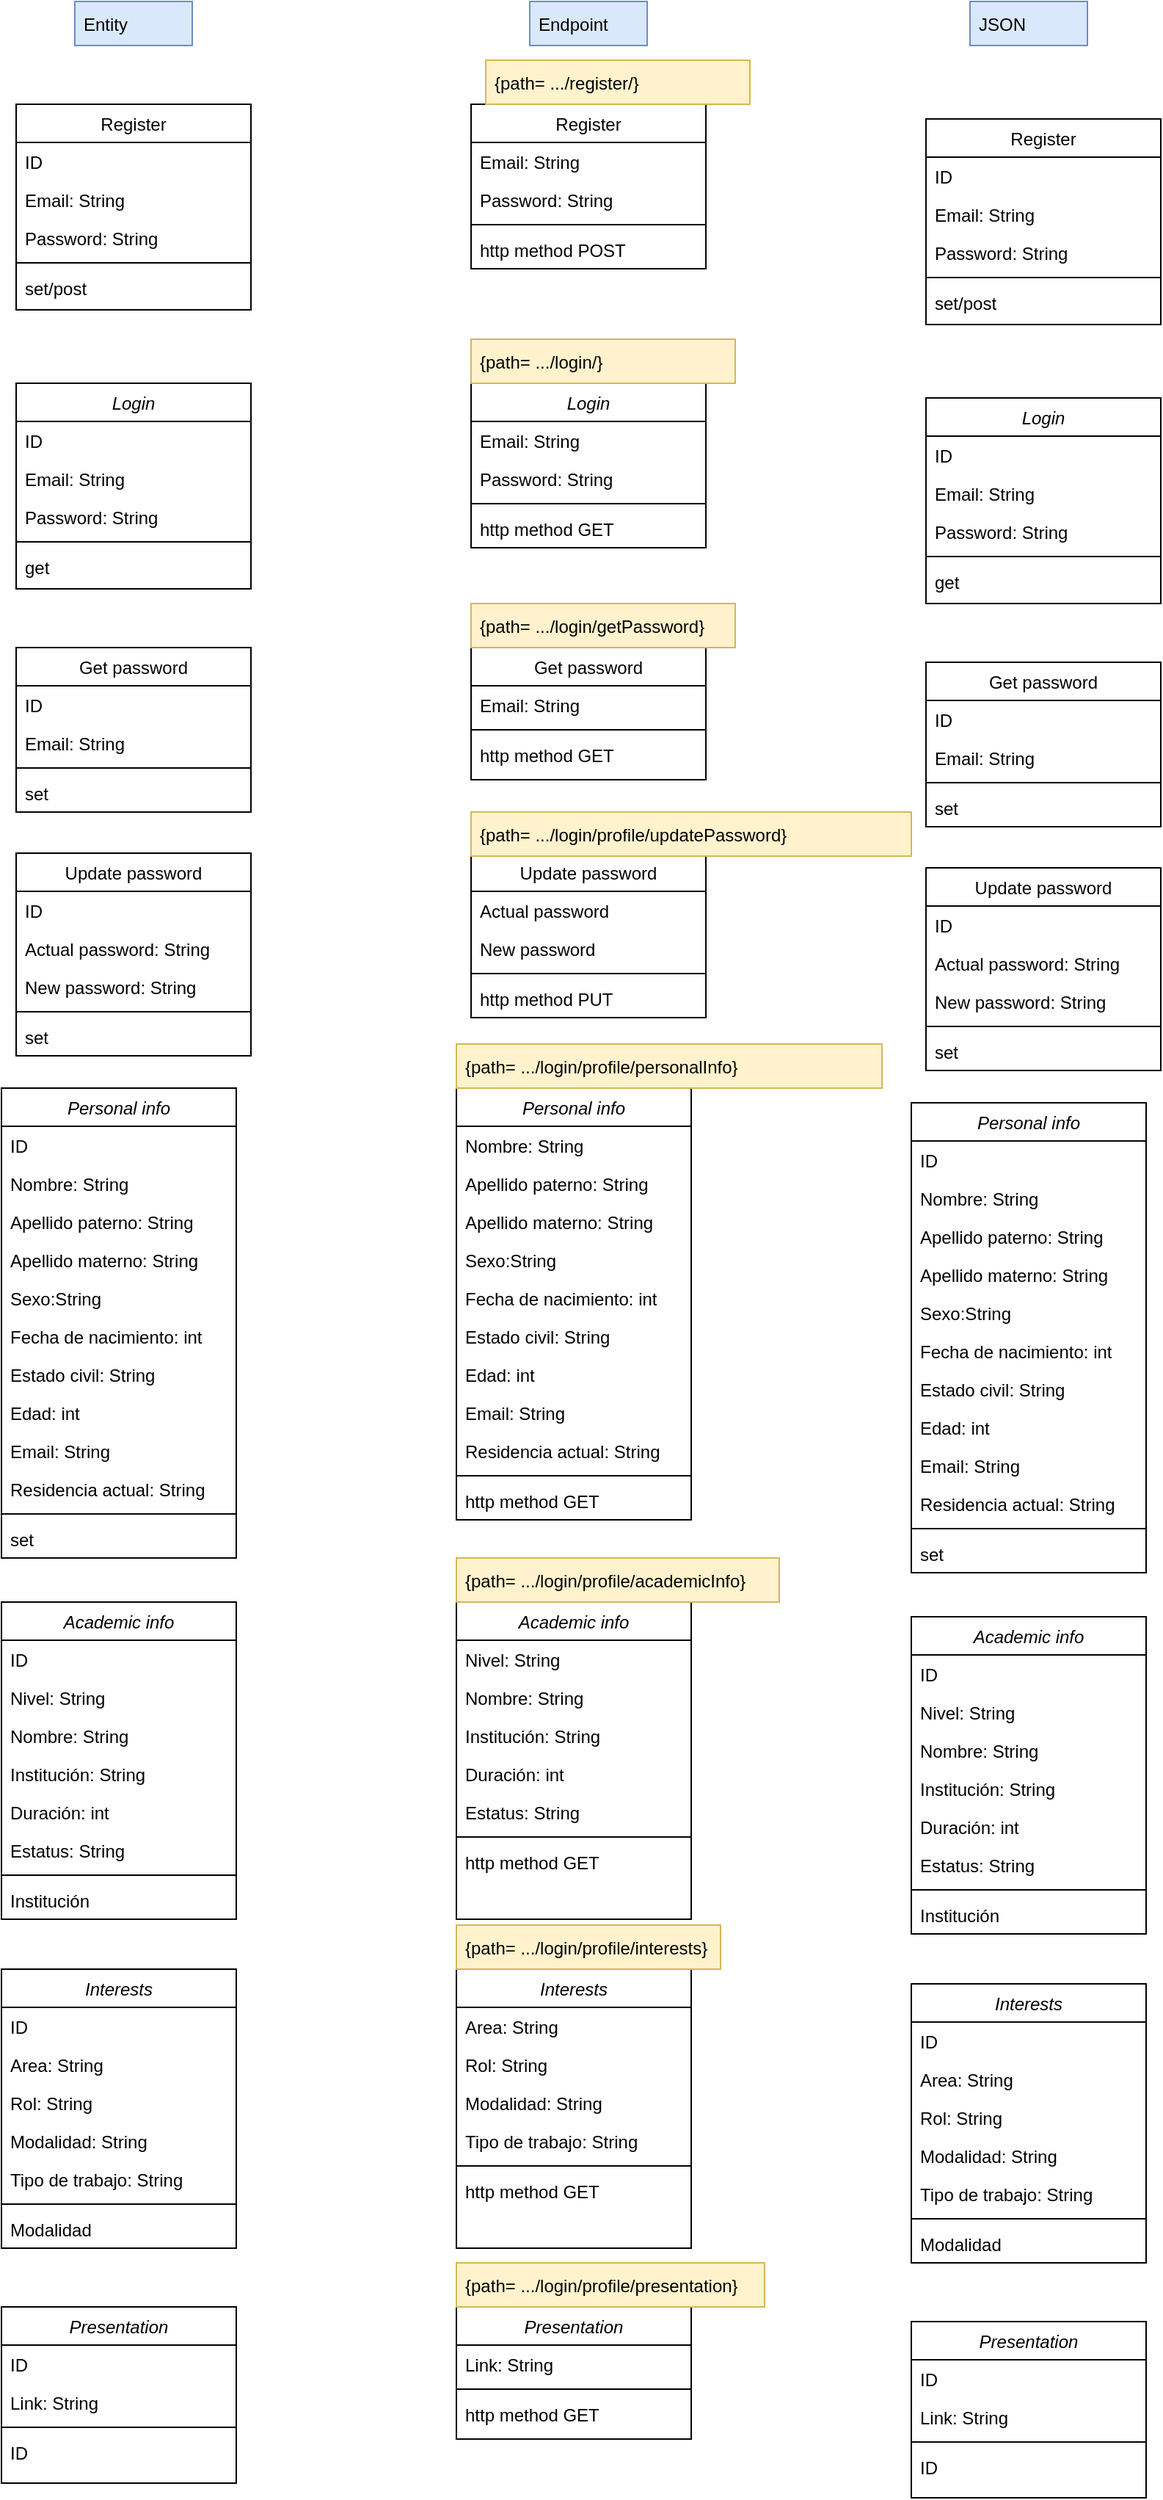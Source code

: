 <mxfile version="17.2.5" type="device"><diagram id="C5RBs43oDa-KdzZeNtuy" name="Page-1"><mxGraphModel dx="2547" dy="2282" grid="1" gridSize="10" guides="1" tooltips="1" connect="1" arrows="1" fold="1" page="1" pageScale="1" pageWidth="827" pageHeight="1169" math="0" shadow="0"><root><mxCell id="WIyWlLk6GJQsqaUBKTNV-0"/><mxCell id="WIyWlLk6GJQsqaUBKTNV-1" parent="WIyWlLk6GJQsqaUBKTNV-0"/><mxCell id="zkfFHV4jXpPFQw0GAbJ--6" value="Update password" style="swimlane;fontStyle=0;align=center;verticalAlign=top;childLayout=stackLayout;horizontal=1;startSize=26;horizontalStack=0;resizeParent=1;resizeLast=0;collapsible=1;marginBottom=0;rounded=0;shadow=0;strokeWidth=1;" parent="WIyWlLk6GJQsqaUBKTNV-1" vertex="1"><mxGeometry x="-330" y="190" width="160" height="138" as="geometry"><mxRectangle x="130" y="380" width="160" height="26" as="alternateBounds"/></mxGeometry></mxCell><mxCell id="zkfFHV4jXpPFQw0GAbJ--7" value="ID" style="text;align=left;verticalAlign=top;spacingLeft=4;spacingRight=4;overflow=hidden;rotatable=0;points=[[0,0.5],[1,0.5]];portConstraint=eastwest;" parent="zkfFHV4jXpPFQw0GAbJ--6" vertex="1"><mxGeometry y="26" width="160" height="26" as="geometry"/></mxCell><mxCell id="zkfFHV4jXpPFQw0GAbJ--8" value="Actual password: String" style="text;align=left;verticalAlign=top;spacingLeft=4;spacingRight=4;overflow=hidden;rotatable=0;points=[[0,0.5],[1,0.5]];portConstraint=eastwest;rounded=0;shadow=0;html=0;" parent="zkfFHV4jXpPFQw0GAbJ--6" vertex="1"><mxGeometry y="52" width="160" height="26" as="geometry"/></mxCell><mxCell id="zkfFHV4jXpPFQw0GAbJ--11" value="New password: String" style="text;align=left;verticalAlign=top;spacingLeft=4;spacingRight=4;overflow=hidden;rotatable=0;points=[[0,0.5],[1,0.5]];portConstraint=eastwest;" parent="zkfFHV4jXpPFQw0GAbJ--6" vertex="1"><mxGeometry y="78" width="160" height="26" as="geometry"/></mxCell><mxCell id="zkfFHV4jXpPFQw0GAbJ--9" value="" style="line;html=1;strokeWidth=1;align=left;verticalAlign=middle;spacingTop=-1;spacingLeft=3;spacingRight=3;rotatable=0;labelPosition=right;points=[];portConstraint=eastwest;" parent="zkfFHV4jXpPFQw0GAbJ--6" vertex="1"><mxGeometry y="104" width="160" height="8" as="geometry"/></mxCell><mxCell id="5-EaNHcxSPgV8nZyIlvZ-77" value="set" style="text;align=left;verticalAlign=top;spacingLeft=4;spacingRight=4;overflow=hidden;rotatable=0;points=[[0,0.5],[1,0.5]];portConstraint=eastwest;" parent="zkfFHV4jXpPFQw0GAbJ--6" vertex="1"><mxGeometry y="112" width="160" height="26" as="geometry"/></mxCell><mxCell id="zkfFHV4jXpPFQw0GAbJ--17" value="Register" style="swimlane;fontStyle=0;align=center;verticalAlign=top;childLayout=stackLayout;horizontal=1;startSize=26;horizontalStack=0;resizeParent=1;resizeLast=0;collapsible=1;marginBottom=0;rounded=0;shadow=0;strokeWidth=1;" parent="WIyWlLk6GJQsqaUBKTNV-1" vertex="1"><mxGeometry x="-330" y="-320" width="160" height="140" as="geometry"><mxRectangle x="550" y="140" width="160" height="26" as="alternateBounds"/></mxGeometry></mxCell><mxCell id="zkfFHV4jXpPFQw0GAbJ--18" value="ID" style="text;align=left;verticalAlign=top;spacingLeft=4;spacingRight=4;overflow=hidden;rotatable=0;points=[[0,0.5],[1,0.5]];portConstraint=eastwest;" parent="zkfFHV4jXpPFQw0GAbJ--17" vertex="1"><mxGeometry y="26" width="160" height="26" as="geometry"/></mxCell><mxCell id="zkfFHV4jXpPFQw0GAbJ--19" value="Email: String" style="text;align=left;verticalAlign=top;spacingLeft=4;spacingRight=4;overflow=hidden;rotatable=0;points=[[0,0.5],[1,0.5]];portConstraint=eastwest;rounded=0;shadow=0;html=0;" parent="zkfFHV4jXpPFQw0GAbJ--17" vertex="1"><mxGeometry y="52" width="160" height="26" as="geometry"/></mxCell><mxCell id="zkfFHV4jXpPFQw0GAbJ--20" value="Password: String" style="text;align=left;verticalAlign=top;spacingLeft=4;spacingRight=4;overflow=hidden;rotatable=0;points=[[0,0.5],[1,0.5]];portConstraint=eastwest;rounded=0;shadow=0;html=0;" parent="zkfFHV4jXpPFQw0GAbJ--17" vertex="1"><mxGeometry y="78" width="160" height="26" as="geometry"/></mxCell><mxCell id="zkfFHV4jXpPFQw0GAbJ--23" value="" style="line;html=1;strokeWidth=1;align=left;verticalAlign=middle;spacingTop=-1;spacingLeft=3;spacingRight=3;rotatable=0;labelPosition=right;points=[];portConstraint=eastwest;" parent="zkfFHV4jXpPFQw0GAbJ--17" vertex="1"><mxGeometry y="104" width="160" height="8" as="geometry"/></mxCell><mxCell id="zkfFHV4jXpPFQw0GAbJ--24" value="set/post" style="text;align=left;verticalAlign=top;spacingLeft=4;spacingRight=4;overflow=hidden;rotatable=0;points=[[0,0.5],[1,0.5]];portConstraint=eastwest;" parent="zkfFHV4jXpPFQw0GAbJ--17" vertex="1"><mxGeometry y="112" width="160" height="26" as="geometry"/></mxCell><mxCell id="Cem4j0Yz9Tb3_FZdJSB7-3" value="Login" style="swimlane;fontStyle=2;align=center;verticalAlign=top;childLayout=stackLayout;horizontal=1;startSize=26;horizontalStack=0;resizeParent=1;resizeLast=0;collapsible=1;marginBottom=0;rounded=0;shadow=0;strokeWidth=1;" parent="WIyWlLk6GJQsqaUBKTNV-1" vertex="1"><mxGeometry x="-330" y="-130" width="160" height="140" as="geometry"><mxRectangle x="230" y="140" width="160" height="26" as="alternateBounds"/></mxGeometry></mxCell><mxCell id="Cem4j0Yz9Tb3_FZdJSB7-4" value="ID" style="text;align=left;verticalAlign=top;spacingLeft=4;spacingRight=4;overflow=hidden;rotatable=0;points=[[0,0.5],[1,0.5]];portConstraint=eastwest;" parent="Cem4j0Yz9Tb3_FZdJSB7-3" vertex="1"><mxGeometry y="26" width="160" height="26" as="geometry"/></mxCell><mxCell id="Cem4j0Yz9Tb3_FZdJSB7-5" value="Email: String" style="text;align=left;verticalAlign=top;spacingLeft=4;spacingRight=4;overflow=hidden;rotatable=0;points=[[0,0.5],[1,0.5]];portConstraint=eastwest;rounded=0;shadow=0;html=0;" parent="Cem4j0Yz9Tb3_FZdJSB7-3" vertex="1"><mxGeometry y="52" width="160" height="26" as="geometry"/></mxCell><mxCell id="Cem4j0Yz9Tb3_FZdJSB7-6" value="Password: String" style="text;align=left;verticalAlign=top;spacingLeft=4;spacingRight=4;overflow=hidden;rotatable=0;points=[[0,0.5],[1,0.5]];portConstraint=eastwest;rounded=0;shadow=0;html=0;" parent="Cem4j0Yz9Tb3_FZdJSB7-3" vertex="1"><mxGeometry y="78" width="160" height="26" as="geometry"/></mxCell><mxCell id="Cem4j0Yz9Tb3_FZdJSB7-8" value="" style="line;html=1;strokeWidth=1;align=left;verticalAlign=middle;spacingTop=-1;spacingLeft=3;spacingRight=3;rotatable=0;labelPosition=right;points=[];portConstraint=eastwest;" parent="Cem4j0Yz9Tb3_FZdJSB7-3" vertex="1"><mxGeometry y="104" width="160" height="8" as="geometry"/></mxCell><mxCell id="Cem4j0Yz9Tb3_FZdJSB7-9" value="get" style="text;align=left;verticalAlign=top;spacingLeft=4;spacingRight=4;overflow=hidden;rotatable=0;points=[[0,0.5],[1,0.5]];portConstraint=eastwest;" parent="Cem4j0Yz9Tb3_FZdJSB7-3" vertex="1"><mxGeometry y="112" width="160" height="26" as="geometry"/></mxCell><mxCell id="Cem4j0Yz9Tb3_FZdJSB7-10" value="Personal info" style="swimlane;fontStyle=2;align=center;verticalAlign=top;childLayout=stackLayout;horizontal=1;startSize=26;horizontalStack=0;resizeParent=1;resizeLast=0;collapsible=1;marginBottom=0;rounded=0;shadow=0;strokeWidth=1;" parent="WIyWlLk6GJQsqaUBKTNV-1" vertex="1"><mxGeometry x="-340" y="350" width="160" height="320" as="geometry"><mxRectangle x="230" y="140" width="160" height="26" as="alternateBounds"/></mxGeometry></mxCell><mxCell id="Cem4j0Yz9Tb3_FZdJSB7-11" value="ID" style="text;align=left;verticalAlign=top;spacingLeft=4;spacingRight=4;overflow=hidden;rotatable=0;points=[[0,0.5],[1,0.5]];portConstraint=eastwest;" parent="Cem4j0Yz9Tb3_FZdJSB7-10" vertex="1"><mxGeometry y="26" width="160" height="26" as="geometry"/></mxCell><mxCell id="Cem4j0Yz9Tb3_FZdJSB7-12" value="Nombre: String" style="text;align=left;verticalAlign=top;spacingLeft=4;spacingRight=4;overflow=hidden;rotatable=0;points=[[0,0.5],[1,0.5]];portConstraint=eastwest;rounded=0;shadow=0;html=0;" parent="Cem4j0Yz9Tb3_FZdJSB7-10" vertex="1"><mxGeometry y="52" width="160" height="26" as="geometry"/></mxCell><mxCell id="Cem4j0Yz9Tb3_FZdJSB7-13" value="Apellido paterno: String" style="text;align=left;verticalAlign=top;spacingLeft=4;spacingRight=4;overflow=hidden;rotatable=0;points=[[0,0.5],[1,0.5]];portConstraint=eastwest;rounded=0;shadow=0;html=0;" parent="Cem4j0Yz9Tb3_FZdJSB7-10" vertex="1"><mxGeometry y="78" width="160" height="26" as="geometry"/></mxCell><mxCell id="Cem4j0Yz9Tb3_FZdJSB7-14" value="Apellido materno: String" style="text;align=left;verticalAlign=top;spacingLeft=4;spacingRight=4;overflow=hidden;rotatable=0;points=[[0,0.5],[1,0.5]];portConstraint=eastwest;" parent="Cem4j0Yz9Tb3_FZdJSB7-10" vertex="1"><mxGeometry y="104" width="160" height="26" as="geometry"/></mxCell><mxCell id="Cem4j0Yz9Tb3_FZdJSB7-16" value="Sexo:String" style="text;align=left;verticalAlign=top;spacingLeft=4;spacingRight=4;overflow=hidden;rotatable=0;points=[[0,0.5],[1,0.5]];portConstraint=eastwest;" parent="Cem4j0Yz9Tb3_FZdJSB7-10" vertex="1"><mxGeometry y="130" width="160" height="26" as="geometry"/></mxCell><mxCell id="Cem4j0Yz9Tb3_FZdJSB7-46" value="Fecha de nacimiento: int" style="text;align=left;verticalAlign=top;spacingLeft=4;spacingRight=4;overflow=hidden;rotatable=0;points=[[0,0.5],[1,0.5]];portConstraint=eastwest;" parent="Cem4j0Yz9Tb3_FZdJSB7-10" vertex="1"><mxGeometry y="156" width="160" height="26" as="geometry"/></mxCell><mxCell id="Cem4j0Yz9Tb3_FZdJSB7-47" value="Estado civil: String" style="text;align=left;verticalAlign=top;spacingLeft=4;spacingRight=4;overflow=hidden;rotatable=0;points=[[0,0.5],[1,0.5]];portConstraint=eastwest;" parent="Cem4j0Yz9Tb3_FZdJSB7-10" vertex="1"><mxGeometry y="182" width="160" height="26" as="geometry"/></mxCell><mxCell id="Cem4j0Yz9Tb3_FZdJSB7-48" value="Edad: int" style="text;align=left;verticalAlign=top;spacingLeft=4;spacingRight=4;overflow=hidden;rotatable=0;points=[[0,0.5],[1,0.5]];portConstraint=eastwest;" parent="Cem4j0Yz9Tb3_FZdJSB7-10" vertex="1"><mxGeometry y="208" width="160" height="26" as="geometry"/></mxCell><mxCell id="Cem4j0Yz9Tb3_FZdJSB7-49" value="Email: String" style="text;align=left;verticalAlign=top;spacingLeft=4;spacingRight=4;overflow=hidden;rotatable=0;points=[[0,0.5],[1,0.5]];portConstraint=eastwest;" parent="Cem4j0Yz9Tb3_FZdJSB7-10" vertex="1"><mxGeometry y="234" width="160" height="26" as="geometry"/></mxCell><mxCell id="Cem4j0Yz9Tb3_FZdJSB7-50" value="Residencia actual: String" style="text;align=left;verticalAlign=top;spacingLeft=4;spacingRight=4;overflow=hidden;rotatable=0;points=[[0,0.5],[1,0.5]];portConstraint=eastwest;" parent="Cem4j0Yz9Tb3_FZdJSB7-10" vertex="1"><mxGeometry y="260" width="160" height="26" as="geometry"/></mxCell><mxCell id="Cem4j0Yz9Tb3_FZdJSB7-15" value="" style="line;html=1;strokeWidth=1;align=left;verticalAlign=middle;spacingTop=-1;spacingLeft=3;spacingRight=3;rotatable=0;labelPosition=right;points=[];portConstraint=eastwest;" parent="Cem4j0Yz9Tb3_FZdJSB7-10" vertex="1"><mxGeometry y="286" width="160" height="8" as="geometry"/></mxCell><mxCell id="Cem4j0Yz9Tb3_FZdJSB7-51" value="set" style="text;align=left;verticalAlign=top;spacingLeft=4;spacingRight=4;overflow=hidden;rotatable=0;points=[[0,0.5],[1,0.5]];portConstraint=eastwest;" parent="Cem4j0Yz9Tb3_FZdJSB7-10" vertex="1"><mxGeometry y="294" width="160" height="26" as="geometry"/></mxCell><mxCell id="Cem4j0Yz9Tb3_FZdJSB7-17" value="Academic info" style="swimlane;fontStyle=2;align=center;verticalAlign=top;childLayout=stackLayout;horizontal=1;startSize=26;horizontalStack=0;resizeParent=1;resizeLast=0;collapsible=1;marginBottom=0;rounded=0;shadow=0;strokeWidth=1;" parent="WIyWlLk6GJQsqaUBKTNV-1" vertex="1"><mxGeometry x="-340" y="700" width="160" height="216" as="geometry"><mxRectangle x="230" y="140" width="160" height="26" as="alternateBounds"/></mxGeometry></mxCell><mxCell id="Cem4j0Yz9Tb3_FZdJSB7-18" value="ID" style="text;align=left;verticalAlign=top;spacingLeft=4;spacingRight=4;overflow=hidden;rotatable=0;points=[[0,0.5],[1,0.5]];portConstraint=eastwest;" parent="Cem4j0Yz9Tb3_FZdJSB7-17" vertex="1"><mxGeometry y="26" width="160" height="26" as="geometry"/></mxCell><mxCell id="Cem4j0Yz9Tb3_FZdJSB7-19" value="Nivel: String" style="text;align=left;verticalAlign=top;spacingLeft=4;spacingRight=4;overflow=hidden;rotatable=0;points=[[0,0.5],[1,0.5]];portConstraint=eastwest;rounded=0;shadow=0;html=0;" parent="Cem4j0Yz9Tb3_FZdJSB7-17" vertex="1"><mxGeometry y="52" width="160" height="26" as="geometry"/></mxCell><mxCell id="Cem4j0Yz9Tb3_FZdJSB7-20" value="Nombre: String" style="text;align=left;verticalAlign=top;spacingLeft=4;spacingRight=4;overflow=hidden;rotatable=0;points=[[0,0.5],[1,0.5]];portConstraint=eastwest;rounded=0;shadow=0;html=0;" parent="Cem4j0Yz9Tb3_FZdJSB7-17" vertex="1"><mxGeometry y="78" width="160" height="26" as="geometry"/></mxCell><mxCell id="Cem4j0Yz9Tb3_FZdJSB7-21" value="Institución: String" style="text;align=left;verticalAlign=top;spacingLeft=4;spacingRight=4;overflow=hidden;rotatable=0;points=[[0,0.5],[1,0.5]];portConstraint=eastwest;" parent="Cem4j0Yz9Tb3_FZdJSB7-17" vertex="1"><mxGeometry y="104" width="160" height="26" as="geometry"/></mxCell><mxCell id="Cem4j0Yz9Tb3_FZdJSB7-23" value="Duración: int" style="text;align=left;verticalAlign=top;spacingLeft=4;spacingRight=4;overflow=hidden;rotatable=0;points=[[0,0.5],[1,0.5]];portConstraint=eastwest;" parent="Cem4j0Yz9Tb3_FZdJSB7-17" vertex="1"><mxGeometry y="130" width="160" height="26" as="geometry"/></mxCell><mxCell id="Cem4j0Yz9Tb3_FZdJSB7-52" value="Estatus: String" style="text;align=left;verticalAlign=top;spacingLeft=4;spacingRight=4;overflow=hidden;rotatable=0;points=[[0,0.5],[1,0.5]];portConstraint=eastwest;" parent="Cem4j0Yz9Tb3_FZdJSB7-17" vertex="1"><mxGeometry y="156" width="160" height="26" as="geometry"/></mxCell><mxCell id="Cem4j0Yz9Tb3_FZdJSB7-22" value="" style="line;html=1;strokeWidth=1;align=left;verticalAlign=middle;spacingTop=-1;spacingLeft=3;spacingRight=3;rotatable=0;labelPosition=right;points=[];portConstraint=eastwest;" parent="Cem4j0Yz9Tb3_FZdJSB7-17" vertex="1"><mxGeometry y="182" width="160" height="8" as="geometry"/></mxCell><mxCell id="Cem4j0Yz9Tb3_FZdJSB7-53" value="Institución" style="text;align=left;verticalAlign=top;spacingLeft=4;spacingRight=4;overflow=hidden;rotatable=0;points=[[0,0.5],[1,0.5]];portConstraint=eastwest;" parent="Cem4j0Yz9Tb3_FZdJSB7-17" vertex="1"><mxGeometry y="190" width="160" height="26" as="geometry"/></mxCell><mxCell id="Cem4j0Yz9Tb3_FZdJSB7-24" value="Interests" style="swimlane;fontStyle=2;align=center;verticalAlign=top;childLayout=stackLayout;horizontal=1;startSize=26;horizontalStack=0;resizeParent=1;resizeLast=0;collapsible=1;marginBottom=0;rounded=0;shadow=0;strokeWidth=1;" parent="WIyWlLk6GJQsqaUBKTNV-1" vertex="1"><mxGeometry x="-340" y="950" width="160" height="190" as="geometry"><mxRectangle x="230" y="140" width="160" height="26" as="alternateBounds"/></mxGeometry></mxCell><mxCell id="Cem4j0Yz9Tb3_FZdJSB7-25" value="ID" style="text;align=left;verticalAlign=top;spacingLeft=4;spacingRight=4;overflow=hidden;rotatable=0;points=[[0,0.5],[1,0.5]];portConstraint=eastwest;" parent="Cem4j0Yz9Tb3_FZdJSB7-24" vertex="1"><mxGeometry y="26" width="160" height="26" as="geometry"/></mxCell><mxCell id="Cem4j0Yz9Tb3_FZdJSB7-26" value="Area: String" style="text;align=left;verticalAlign=top;spacingLeft=4;spacingRight=4;overflow=hidden;rotatable=0;points=[[0,0.5],[1,0.5]];portConstraint=eastwest;rounded=0;shadow=0;html=0;" parent="Cem4j0Yz9Tb3_FZdJSB7-24" vertex="1"><mxGeometry y="52" width="160" height="26" as="geometry"/></mxCell><mxCell id="Cem4j0Yz9Tb3_FZdJSB7-27" value="Rol: String" style="text;align=left;verticalAlign=top;spacingLeft=4;spacingRight=4;overflow=hidden;rotatable=0;points=[[0,0.5],[1,0.5]];portConstraint=eastwest;rounded=0;shadow=0;html=0;" parent="Cem4j0Yz9Tb3_FZdJSB7-24" vertex="1"><mxGeometry y="78" width="160" height="26" as="geometry"/></mxCell><mxCell id="Cem4j0Yz9Tb3_FZdJSB7-28" value="Modalidad: String" style="text;align=left;verticalAlign=top;spacingLeft=4;spacingRight=4;overflow=hidden;rotatable=0;points=[[0,0.5],[1,0.5]];portConstraint=eastwest;" parent="Cem4j0Yz9Tb3_FZdJSB7-24" vertex="1"><mxGeometry y="104" width="160" height="26" as="geometry"/></mxCell><mxCell id="Cem4j0Yz9Tb3_FZdJSB7-30" value="Tipo de trabajo: String" style="text;align=left;verticalAlign=top;spacingLeft=4;spacingRight=4;overflow=hidden;rotatable=0;points=[[0,0.5],[1,0.5]];portConstraint=eastwest;" parent="Cem4j0Yz9Tb3_FZdJSB7-24" vertex="1"><mxGeometry y="130" width="160" height="26" as="geometry"/></mxCell><mxCell id="Cem4j0Yz9Tb3_FZdJSB7-29" value="" style="line;html=1;strokeWidth=1;align=left;verticalAlign=middle;spacingTop=-1;spacingLeft=3;spacingRight=3;rotatable=0;labelPosition=right;points=[];portConstraint=eastwest;" parent="Cem4j0Yz9Tb3_FZdJSB7-24" vertex="1"><mxGeometry y="156" width="160" height="8" as="geometry"/></mxCell><mxCell id="5-EaNHcxSPgV8nZyIlvZ-8" value="Modalidad" style="text;align=left;verticalAlign=top;spacingLeft=4;spacingRight=4;overflow=hidden;rotatable=0;points=[[0,0.5],[1,0.5]];portConstraint=eastwest;" parent="Cem4j0Yz9Tb3_FZdJSB7-24" vertex="1"><mxGeometry y="164" width="160" height="26" as="geometry"/></mxCell><mxCell id="Cem4j0Yz9Tb3_FZdJSB7-31" value="Presentation" style="swimlane;fontStyle=2;align=center;verticalAlign=top;childLayout=stackLayout;horizontal=1;startSize=26;horizontalStack=0;resizeParent=1;resizeLast=0;collapsible=1;marginBottom=0;rounded=0;shadow=0;strokeWidth=1;" parent="WIyWlLk6GJQsqaUBKTNV-1" vertex="1"><mxGeometry x="-340" y="1180" width="160" height="120" as="geometry"><mxRectangle x="230" y="140" width="160" height="26" as="alternateBounds"/></mxGeometry></mxCell><mxCell id="Cem4j0Yz9Tb3_FZdJSB7-32" value="ID" style="text;align=left;verticalAlign=top;spacingLeft=4;spacingRight=4;overflow=hidden;rotatable=0;points=[[0,0.5],[1,0.5]];portConstraint=eastwest;" parent="Cem4j0Yz9Tb3_FZdJSB7-31" vertex="1"><mxGeometry y="26" width="160" height="26" as="geometry"/></mxCell><mxCell id="Cem4j0Yz9Tb3_FZdJSB7-33" value="Link: String" style="text;align=left;verticalAlign=top;spacingLeft=4;spacingRight=4;overflow=hidden;rotatable=0;points=[[0,0.5],[1,0.5]];portConstraint=eastwest;rounded=0;shadow=0;html=0;" parent="Cem4j0Yz9Tb3_FZdJSB7-31" vertex="1"><mxGeometry y="52" width="160" height="26" as="geometry"/></mxCell><mxCell id="Cem4j0Yz9Tb3_FZdJSB7-36" value="" style="line;html=1;strokeWidth=1;align=left;verticalAlign=middle;spacingTop=-1;spacingLeft=3;spacingRight=3;rotatable=0;labelPosition=right;points=[];portConstraint=eastwest;" parent="Cem4j0Yz9Tb3_FZdJSB7-31" vertex="1"><mxGeometry y="78" width="160" height="8" as="geometry"/></mxCell><mxCell id="Cem4j0Yz9Tb3_FZdJSB7-37" value="ID" style="text;align=left;verticalAlign=top;spacingLeft=4;spacingRight=4;overflow=hidden;rotatable=0;points=[[0,0.5],[1,0.5]];portConstraint=eastwest;" parent="Cem4j0Yz9Tb3_FZdJSB7-31" vertex="1"><mxGeometry y="86" width="160" height="26" as="geometry"/></mxCell><mxCell id="Cem4j0Yz9Tb3_FZdJSB7-38" value="Get password" style="swimlane;fontStyle=0;align=center;verticalAlign=top;childLayout=stackLayout;horizontal=1;startSize=26;horizontalStack=0;resizeParent=1;resizeLast=0;collapsible=1;marginBottom=0;rounded=0;shadow=0;strokeWidth=1;" parent="WIyWlLk6GJQsqaUBKTNV-1" vertex="1"><mxGeometry x="-330" y="50" width="160" height="112" as="geometry"><mxRectangle x="130" y="380" width="160" height="26" as="alternateBounds"/></mxGeometry></mxCell><mxCell id="Cem4j0Yz9Tb3_FZdJSB7-39" value="ID" style="text;align=left;verticalAlign=top;spacingLeft=4;spacingRight=4;overflow=hidden;rotatable=0;points=[[0,0.5],[1,0.5]];portConstraint=eastwest;" parent="Cem4j0Yz9Tb3_FZdJSB7-38" vertex="1"><mxGeometry y="26" width="160" height="26" as="geometry"/></mxCell><mxCell id="Cem4j0Yz9Tb3_FZdJSB7-42" value="Email: String" style="text;align=left;verticalAlign=top;spacingLeft=4;spacingRight=4;overflow=hidden;rotatable=0;points=[[0,0.5],[1,0.5]];portConstraint=eastwest;fontStyle=0" parent="Cem4j0Yz9Tb3_FZdJSB7-38" vertex="1"><mxGeometry y="52" width="160" height="26" as="geometry"/></mxCell><mxCell id="Cem4j0Yz9Tb3_FZdJSB7-41" value="" style="line;html=1;strokeWidth=1;align=left;verticalAlign=middle;spacingTop=-1;spacingLeft=3;spacingRight=3;rotatable=0;labelPosition=right;points=[];portConstraint=eastwest;" parent="Cem4j0Yz9Tb3_FZdJSB7-38" vertex="1"><mxGeometry y="78" width="160" height="8" as="geometry"/></mxCell><mxCell id="Cem4j0Yz9Tb3_FZdJSB7-54" value="set" style="text;align=left;verticalAlign=top;spacingLeft=4;spacingRight=4;overflow=hidden;rotatable=0;points=[[0,0.5],[1,0.5]];portConstraint=eastwest;" parent="Cem4j0Yz9Tb3_FZdJSB7-38" vertex="1"><mxGeometry y="86" width="160" height="26" as="geometry"/></mxCell><mxCell id="5-EaNHcxSPgV8nZyIlvZ-0" value="Entity" style="text;strokeColor=#6c8ebf;fillColor=#dae8fc;align=left;verticalAlign=middle;spacingLeft=4;spacingRight=4;overflow=hidden;points=[[0,0.5],[1,0.5]];portConstraint=eastwest;rotatable=0;" parent="WIyWlLk6GJQsqaUBKTNV-1" vertex="1"><mxGeometry x="-290" y="-390" width="80" height="30" as="geometry"/></mxCell><mxCell id="5-EaNHcxSPgV8nZyIlvZ-9" value="Update password" style="swimlane;fontStyle=0;align=center;verticalAlign=top;childLayout=stackLayout;horizontal=1;startSize=26;horizontalStack=0;resizeParent=1;resizeLast=0;collapsible=1;marginBottom=0;rounded=0;shadow=0;strokeWidth=1;" parent="WIyWlLk6GJQsqaUBKTNV-1" vertex="1"><mxGeometry x="-20" y="190" width="160" height="112" as="geometry"><mxRectangle x="130" y="380" width="160" height="26" as="alternateBounds"/></mxGeometry></mxCell><mxCell id="5-EaNHcxSPgV8nZyIlvZ-10" value="Actual password" style="text;align=left;verticalAlign=top;spacingLeft=4;spacingRight=4;overflow=hidden;rotatable=0;points=[[0,0.5],[1,0.5]];portConstraint=eastwest;" parent="5-EaNHcxSPgV8nZyIlvZ-9" vertex="1"><mxGeometry y="26" width="160" height="26" as="geometry"/></mxCell><mxCell id="5-EaNHcxSPgV8nZyIlvZ-11" value="New password" style="text;align=left;verticalAlign=top;spacingLeft=4;spacingRight=4;overflow=hidden;rotatable=0;points=[[0,0.5],[1,0.5]];portConstraint=eastwest;rounded=0;shadow=0;html=0;" parent="5-EaNHcxSPgV8nZyIlvZ-9" vertex="1"><mxGeometry y="52" width="160" height="26" as="geometry"/></mxCell><mxCell id="5-EaNHcxSPgV8nZyIlvZ-12" value="" style="line;html=1;strokeWidth=1;align=left;verticalAlign=middle;spacingTop=-1;spacingLeft=3;spacingRight=3;rotatable=0;labelPosition=right;points=[];portConstraint=eastwest;" parent="5-EaNHcxSPgV8nZyIlvZ-9" vertex="1"><mxGeometry y="78" width="160" height="8" as="geometry"/></mxCell><mxCell id="5-EaNHcxSPgV8nZyIlvZ-13" value="http method PUT" style="text;align=left;verticalAlign=top;spacingLeft=4;spacingRight=4;overflow=hidden;rotatable=0;points=[[0,0.5],[1,0.5]];portConstraint=eastwest;" parent="5-EaNHcxSPgV8nZyIlvZ-9" vertex="1"><mxGeometry y="86" width="160" height="26" as="geometry"/></mxCell><mxCell id="5-EaNHcxSPgV8nZyIlvZ-14" value="Register" style="swimlane;fontStyle=0;align=center;verticalAlign=top;childLayout=stackLayout;horizontal=1;startSize=26;horizontalStack=0;resizeParent=1;resizeLast=0;collapsible=1;marginBottom=0;rounded=0;shadow=0;strokeWidth=1;" parent="WIyWlLk6GJQsqaUBKTNV-1" vertex="1"><mxGeometry x="-20" y="-320" width="160" height="112" as="geometry"><mxRectangle x="-20" y="-320" width="160" height="26" as="alternateBounds"/></mxGeometry></mxCell><mxCell id="5-EaNHcxSPgV8nZyIlvZ-16" value="Email: String" style="text;align=left;verticalAlign=top;spacingLeft=4;spacingRight=4;overflow=hidden;rotatable=0;points=[[0,0.5],[1,0.5]];portConstraint=eastwest;rounded=0;shadow=0;html=0;" parent="5-EaNHcxSPgV8nZyIlvZ-14" vertex="1"><mxGeometry y="26" width="160" height="26" as="geometry"/></mxCell><mxCell id="5-EaNHcxSPgV8nZyIlvZ-17" value="Password: String" style="text;align=left;verticalAlign=top;spacingLeft=4;spacingRight=4;overflow=hidden;rotatable=0;points=[[0,0.5],[1,0.5]];portConstraint=eastwest;rounded=0;shadow=0;html=0;" parent="5-EaNHcxSPgV8nZyIlvZ-14" vertex="1"><mxGeometry y="52" width="160" height="26" as="geometry"/></mxCell><mxCell id="5-EaNHcxSPgV8nZyIlvZ-18" value="" style="line;html=1;strokeWidth=1;align=left;verticalAlign=middle;spacingTop=-1;spacingLeft=3;spacingRight=3;rotatable=0;labelPosition=right;points=[];portConstraint=eastwest;" parent="5-EaNHcxSPgV8nZyIlvZ-14" vertex="1"><mxGeometry y="78" width="160" height="8" as="geometry"/></mxCell><mxCell id="5-EaNHcxSPgV8nZyIlvZ-19" value="http method POST" style="text;align=left;verticalAlign=top;spacingLeft=4;spacingRight=4;overflow=hidden;rotatable=0;points=[[0,0.5],[1,0.5]];portConstraint=eastwest;" parent="5-EaNHcxSPgV8nZyIlvZ-14" vertex="1"><mxGeometry y="86" width="160" height="26" as="geometry"/></mxCell><mxCell id="5-EaNHcxSPgV8nZyIlvZ-20" value="Login" style="swimlane;fontStyle=2;align=center;verticalAlign=top;childLayout=stackLayout;horizontal=1;startSize=26;horizontalStack=0;resizeParent=1;resizeLast=0;collapsible=1;marginBottom=0;rounded=0;shadow=0;strokeWidth=1;" parent="WIyWlLk6GJQsqaUBKTNV-1" vertex="1"><mxGeometry x="-20" y="-130" width="160" height="112" as="geometry"><mxRectangle x="230" y="140" width="160" height="26" as="alternateBounds"/></mxGeometry></mxCell><mxCell id="5-EaNHcxSPgV8nZyIlvZ-22" value="Email: String" style="text;align=left;verticalAlign=top;spacingLeft=4;spacingRight=4;overflow=hidden;rotatable=0;points=[[0,0.5],[1,0.5]];portConstraint=eastwest;rounded=0;shadow=0;html=0;" parent="5-EaNHcxSPgV8nZyIlvZ-20" vertex="1"><mxGeometry y="26" width="160" height="26" as="geometry"/></mxCell><mxCell id="5-EaNHcxSPgV8nZyIlvZ-23" value="Password: String" style="text;align=left;verticalAlign=top;spacingLeft=4;spacingRight=4;overflow=hidden;rotatable=0;points=[[0,0.5],[1,0.5]];portConstraint=eastwest;rounded=0;shadow=0;html=0;" parent="5-EaNHcxSPgV8nZyIlvZ-20" vertex="1"><mxGeometry y="52" width="160" height="26" as="geometry"/></mxCell><mxCell id="5-EaNHcxSPgV8nZyIlvZ-24" value="" style="line;html=1;strokeWidth=1;align=left;verticalAlign=middle;spacingTop=-1;spacingLeft=3;spacingRight=3;rotatable=0;labelPosition=right;points=[];portConstraint=eastwest;" parent="5-EaNHcxSPgV8nZyIlvZ-20" vertex="1"><mxGeometry y="78" width="160" height="8" as="geometry"/></mxCell><mxCell id="5-EaNHcxSPgV8nZyIlvZ-25" value="http method GET" style="text;align=left;verticalAlign=top;spacingLeft=4;spacingRight=4;overflow=hidden;rotatable=0;points=[[0,0.5],[1,0.5]];portConstraint=eastwest;" parent="5-EaNHcxSPgV8nZyIlvZ-20" vertex="1"><mxGeometry y="86" width="160" height="26" as="geometry"/></mxCell><mxCell id="5-EaNHcxSPgV8nZyIlvZ-26" value="Personal info" style="swimlane;fontStyle=2;align=center;verticalAlign=top;childLayout=stackLayout;horizontal=1;startSize=26;horizontalStack=0;resizeParent=1;resizeLast=0;collapsible=1;marginBottom=0;rounded=0;shadow=0;strokeWidth=1;" parent="WIyWlLk6GJQsqaUBKTNV-1" vertex="1"><mxGeometry x="-30" y="350" width="160" height="294" as="geometry"><mxRectangle x="230" y="140" width="160" height="26" as="alternateBounds"/></mxGeometry></mxCell><mxCell id="5-EaNHcxSPgV8nZyIlvZ-28" value="Nombre: String" style="text;align=left;verticalAlign=top;spacingLeft=4;spacingRight=4;overflow=hidden;rotatable=0;points=[[0,0.5],[1,0.5]];portConstraint=eastwest;rounded=0;shadow=0;html=0;" parent="5-EaNHcxSPgV8nZyIlvZ-26" vertex="1"><mxGeometry y="26" width="160" height="26" as="geometry"/></mxCell><mxCell id="5-EaNHcxSPgV8nZyIlvZ-29" value="Apellido paterno: String" style="text;align=left;verticalAlign=top;spacingLeft=4;spacingRight=4;overflow=hidden;rotatable=0;points=[[0,0.5],[1,0.5]];portConstraint=eastwest;rounded=0;shadow=0;html=0;" parent="5-EaNHcxSPgV8nZyIlvZ-26" vertex="1"><mxGeometry y="52" width="160" height="26" as="geometry"/></mxCell><mxCell id="5-EaNHcxSPgV8nZyIlvZ-30" value="Apellido materno: String" style="text;align=left;verticalAlign=top;spacingLeft=4;spacingRight=4;overflow=hidden;rotatable=0;points=[[0,0.5],[1,0.5]];portConstraint=eastwest;" parent="5-EaNHcxSPgV8nZyIlvZ-26" vertex="1"><mxGeometry y="78" width="160" height="26" as="geometry"/></mxCell><mxCell id="5-EaNHcxSPgV8nZyIlvZ-31" value="Sexo:String" style="text;align=left;verticalAlign=top;spacingLeft=4;spacingRight=4;overflow=hidden;rotatable=0;points=[[0,0.5],[1,0.5]];portConstraint=eastwest;" parent="5-EaNHcxSPgV8nZyIlvZ-26" vertex="1"><mxGeometry y="104" width="160" height="26" as="geometry"/></mxCell><mxCell id="5-EaNHcxSPgV8nZyIlvZ-32" value="Fecha de nacimiento: int" style="text;align=left;verticalAlign=top;spacingLeft=4;spacingRight=4;overflow=hidden;rotatable=0;points=[[0,0.5],[1,0.5]];portConstraint=eastwest;" parent="5-EaNHcxSPgV8nZyIlvZ-26" vertex="1"><mxGeometry y="130" width="160" height="26" as="geometry"/></mxCell><mxCell id="5-EaNHcxSPgV8nZyIlvZ-33" value="Estado civil: String" style="text;align=left;verticalAlign=top;spacingLeft=4;spacingRight=4;overflow=hidden;rotatable=0;points=[[0,0.5],[1,0.5]];portConstraint=eastwest;" parent="5-EaNHcxSPgV8nZyIlvZ-26" vertex="1"><mxGeometry y="156" width="160" height="26" as="geometry"/></mxCell><mxCell id="5-EaNHcxSPgV8nZyIlvZ-34" value="Edad: int" style="text;align=left;verticalAlign=top;spacingLeft=4;spacingRight=4;overflow=hidden;rotatable=0;points=[[0,0.5],[1,0.5]];portConstraint=eastwest;" parent="5-EaNHcxSPgV8nZyIlvZ-26" vertex="1"><mxGeometry y="182" width="160" height="26" as="geometry"/></mxCell><mxCell id="5-EaNHcxSPgV8nZyIlvZ-35" value="Email: String" style="text;align=left;verticalAlign=top;spacingLeft=4;spacingRight=4;overflow=hidden;rotatable=0;points=[[0,0.5],[1,0.5]];portConstraint=eastwest;" parent="5-EaNHcxSPgV8nZyIlvZ-26" vertex="1"><mxGeometry y="208" width="160" height="26" as="geometry"/></mxCell><mxCell id="5-EaNHcxSPgV8nZyIlvZ-36" value="Residencia actual: String" style="text;align=left;verticalAlign=top;spacingLeft=4;spacingRight=4;overflow=hidden;rotatable=0;points=[[0,0.5],[1,0.5]];portConstraint=eastwest;" parent="5-EaNHcxSPgV8nZyIlvZ-26" vertex="1"><mxGeometry y="234" width="160" height="26" as="geometry"/></mxCell><mxCell id="5-EaNHcxSPgV8nZyIlvZ-37" value="" style="line;html=1;strokeWidth=1;align=left;verticalAlign=middle;spacingTop=-1;spacingLeft=3;spacingRight=3;rotatable=0;labelPosition=right;points=[];portConstraint=eastwest;" parent="5-EaNHcxSPgV8nZyIlvZ-26" vertex="1"><mxGeometry y="260" width="160" height="8" as="geometry"/></mxCell><mxCell id="5-EaNHcxSPgV8nZyIlvZ-38" value="http method GET" style="text;align=left;verticalAlign=top;spacingLeft=4;spacingRight=4;overflow=hidden;rotatable=0;points=[[0,0.5],[1,0.5]];portConstraint=eastwest;" parent="5-EaNHcxSPgV8nZyIlvZ-26" vertex="1"><mxGeometry y="268" width="160" height="26" as="geometry"/></mxCell><mxCell id="5-EaNHcxSPgV8nZyIlvZ-39" value="Academic info" style="swimlane;fontStyle=2;align=center;verticalAlign=top;childLayout=stackLayout;horizontal=1;startSize=26;horizontalStack=0;resizeParent=1;resizeLast=0;collapsible=1;marginBottom=0;rounded=0;shadow=0;strokeWidth=1;" parent="WIyWlLk6GJQsqaUBKTNV-1" vertex="1"><mxGeometry x="-30" y="700" width="160" height="216" as="geometry"><mxRectangle x="230" y="140" width="160" height="26" as="alternateBounds"/></mxGeometry></mxCell><mxCell id="5-EaNHcxSPgV8nZyIlvZ-41" value="Nivel: String" style="text;align=left;verticalAlign=top;spacingLeft=4;spacingRight=4;overflow=hidden;rotatable=0;points=[[0,0.5],[1,0.5]];portConstraint=eastwest;rounded=0;shadow=0;html=0;" parent="5-EaNHcxSPgV8nZyIlvZ-39" vertex="1"><mxGeometry y="26" width="160" height="26" as="geometry"/></mxCell><mxCell id="5-EaNHcxSPgV8nZyIlvZ-42" value="Nombre: String" style="text;align=left;verticalAlign=top;spacingLeft=4;spacingRight=4;overflow=hidden;rotatable=0;points=[[0,0.5],[1,0.5]];portConstraint=eastwest;rounded=0;shadow=0;html=0;" parent="5-EaNHcxSPgV8nZyIlvZ-39" vertex="1"><mxGeometry y="52" width="160" height="26" as="geometry"/></mxCell><mxCell id="5-EaNHcxSPgV8nZyIlvZ-43" value="Institución: String" style="text;align=left;verticalAlign=top;spacingLeft=4;spacingRight=4;overflow=hidden;rotatable=0;points=[[0,0.5],[1,0.5]];portConstraint=eastwest;" parent="5-EaNHcxSPgV8nZyIlvZ-39" vertex="1"><mxGeometry y="78" width="160" height="26" as="geometry"/></mxCell><mxCell id="5-EaNHcxSPgV8nZyIlvZ-44" value="Duración: int" style="text;align=left;verticalAlign=top;spacingLeft=4;spacingRight=4;overflow=hidden;rotatable=0;points=[[0,0.5],[1,0.5]];portConstraint=eastwest;" parent="5-EaNHcxSPgV8nZyIlvZ-39" vertex="1"><mxGeometry y="104" width="160" height="26" as="geometry"/></mxCell><mxCell id="5-EaNHcxSPgV8nZyIlvZ-45" value="Estatus: String" style="text;align=left;verticalAlign=top;spacingLeft=4;spacingRight=4;overflow=hidden;rotatable=0;points=[[0,0.5],[1,0.5]];portConstraint=eastwest;" parent="5-EaNHcxSPgV8nZyIlvZ-39" vertex="1"><mxGeometry y="130" width="160" height="26" as="geometry"/></mxCell><mxCell id="5-EaNHcxSPgV8nZyIlvZ-46" value="" style="line;html=1;strokeWidth=1;align=left;verticalAlign=middle;spacingTop=-1;spacingLeft=3;spacingRight=3;rotatable=0;labelPosition=right;points=[];portConstraint=eastwest;" parent="5-EaNHcxSPgV8nZyIlvZ-39" vertex="1"><mxGeometry y="156" width="160" height="8" as="geometry"/></mxCell><mxCell id="5-EaNHcxSPgV8nZyIlvZ-47" value="http method GET" style="text;align=left;verticalAlign=top;spacingLeft=4;spacingRight=4;overflow=hidden;rotatable=0;points=[[0,0.5],[1,0.5]];portConstraint=eastwest;" parent="5-EaNHcxSPgV8nZyIlvZ-39" vertex="1"><mxGeometry y="164" width="160" height="26" as="geometry"/></mxCell><mxCell id="5-EaNHcxSPgV8nZyIlvZ-48" value="Interests" style="swimlane;fontStyle=2;align=center;verticalAlign=top;childLayout=stackLayout;horizontal=1;startSize=26;horizontalStack=0;resizeParent=1;resizeLast=0;collapsible=1;marginBottom=0;rounded=0;shadow=0;strokeWidth=1;" parent="WIyWlLk6GJQsqaUBKTNV-1" vertex="1"><mxGeometry x="-30" y="950" width="160" height="190" as="geometry"><mxRectangle x="230" y="140" width="160" height="26" as="alternateBounds"/></mxGeometry></mxCell><mxCell id="5-EaNHcxSPgV8nZyIlvZ-50" value="Area: String" style="text;align=left;verticalAlign=top;spacingLeft=4;spacingRight=4;overflow=hidden;rotatable=0;points=[[0,0.5],[1,0.5]];portConstraint=eastwest;rounded=0;shadow=0;html=0;" parent="5-EaNHcxSPgV8nZyIlvZ-48" vertex="1"><mxGeometry y="26" width="160" height="26" as="geometry"/></mxCell><mxCell id="5-EaNHcxSPgV8nZyIlvZ-51" value="Rol: String" style="text;align=left;verticalAlign=top;spacingLeft=4;spacingRight=4;overflow=hidden;rotatable=0;points=[[0,0.5],[1,0.5]];portConstraint=eastwest;rounded=0;shadow=0;html=0;" parent="5-EaNHcxSPgV8nZyIlvZ-48" vertex="1"><mxGeometry y="52" width="160" height="26" as="geometry"/></mxCell><mxCell id="5-EaNHcxSPgV8nZyIlvZ-52" value="Modalidad: String" style="text;align=left;verticalAlign=top;spacingLeft=4;spacingRight=4;overflow=hidden;rotatable=0;points=[[0,0.5],[1,0.5]];portConstraint=eastwest;" parent="5-EaNHcxSPgV8nZyIlvZ-48" vertex="1"><mxGeometry y="78" width="160" height="26" as="geometry"/></mxCell><mxCell id="5-EaNHcxSPgV8nZyIlvZ-53" value="Tipo de trabajo: String" style="text;align=left;verticalAlign=top;spacingLeft=4;spacingRight=4;overflow=hidden;rotatable=0;points=[[0,0.5],[1,0.5]];portConstraint=eastwest;" parent="5-EaNHcxSPgV8nZyIlvZ-48" vertex="1"><mxGeometry y="104" width="160" height="26" as="geometry"/></mxCell><mxCell id="5-EaNHcxSPgV8nZyIlvZ-54" value="" style="line;html=1;strokeWidth=1;align=left;verticalAlign=middle;spacingTop=-1;spacingLeft=3;spacingRight=3;rotatable=0;labelPosition=right;points=[];portConstraint=eastwest;" parent="5-EaNHcxSPgV8nZyIlvZ-48" vertex="1"><mxGeometry y="130" width="160" height="8" as="geometry"/></mxCell><mxCell id="5-EaNHcxSPgV8nZyIlvZ-55" value="http method GET" style="text;align=left;verticalAlign=top;spacingLeft=4;spacingRight=4;overflow=hidden;rotatable=0;points=[[0,0.5],[1,0.5]];portConstraint=eastwest;" parent="5-EaNHcxSPgV8nZyIlvZ-48" vertex="1"><mxGeometry y="138" width="160" height="26" as="geometry"/></mxCell><mxCell id="5-EaNHcxSPgV8nZyIlvZ-56" value="Presentation" style="swimlane;fontStyle=2;align=center;verticalAlign=top;childLayout=stackLayout;horizontal=1;startSize=26;horizontalStack=0;resizeParent=1;resizeLast=0;collapsible=1;marginBottom=0;rounded=0;shadow=0;strokeWidth=1;" parent="WIyWlLk6GJQsqaUBKTNV-1" vertex="1"><mxGeometry x="-30" y="1180" width="160" height="90" as="geometry"><mxRectangle x="230" y="140" width="160" height="26" as="alternateBounds"/></mxGeometry></mxCell><mxCell id="5-EaNHcxSPgV8nZyIlvZ-58" value="Link: String" style="text;align=left;verticalAlign=top;spacingLeft=4;spacingRight=4;overflow=hidden;rotatable=0;points=[[0,0.5],[1,0.5]];portConstraint=eastwest;rounded=0;shadow=0;html=0;" parent="5-EaNHcxSPgV8nZyIlvZ-56" vertex="1"><mxGeometry y="26" width="160" height="26" as="geometry"/></mxCell><mxCell id="5-EaNHcxSPgV8nZyIlvZ-59" value="" style="line;html=1;strokeWidth=1;align=left;verticalAlign=middle;spacingTop=-1;spacingLeft=3;spacingRight=3;rotatable=0;labelPosition=right;points=[];portConstraint=eastwest;" parent="5-EaNHcxSPgV8nZyIlvZ-56" vertex="1"><mxGeometry y="52" width="160" height="8" as="geometry"/></mxCell><mxCell id="5-EaNHcxSPgV8nZyIlvZ-60" value="http method GET" style="text;align=left;verticalAlign=top;spacingLeft=4;spacingRight=4;overflow=hidden;rotatable=0;points=[[0,0.5],[1,0.5]];portConstraint=eastwest;" parent="5-EaNHcxSPgV8nZyIlvZ-56" vertex="1"><mxGeometry y="60" width="160" height="26" as="geometry"/></mxCell><mxCell id="5-EaNHcxSPgV8nZyIlvZ-61" value="Get password" style="swimlane;fontStyle=0;align=center;verticalAlign=top;childLayout=stackLayout;horizontal=1;startSize=26;horizontalStack=0;resizeParent=1;resizeLast=0;collapsible=1;marginBottom=0;rounded=0;shadow=0;strokeWidth=1;" parent="WIyWlLk6GJQsqaUBKTNV-1" vertex="1"><mxGeometry x="-20" y="50" width="160" height="90" as="geometry"><mxRectangle x="130" y="380" width="160" height="26" as="alternateBounds"/></mxGeometry></mxCell><mxCell id="5-EaNHcxSPgV8nZyIlvZ-63" value="Email: String" style="text;align=left;verticalAlign=top;spacingLeft=4;spacingRight=4;overflow=hidden;rotatable=0;points=[[0,0.5],[1,0.5]];portConstraint=eastwest;fontStyle=0" parent="5-EaNHcxSPgV8nZyIlvZ-61" vertex="1"><mxGeometry y="26" width="160" height="26" as="geometry"/></mxCell><mxCell id="5-EaNHcxSPgV8nZyIlvZ-64" value="" style="line;html=1;strokeWidth=1;align=left;verticalAlign=middle;spacingTop=-1;spacingLeft=3;spacingRight=3;rotatable=0;labelPosition=right;points=[];portConstraint=eastwest;" parent="5-EaNHcxSPgV8nZyIlvZ-61" vertex="1"><mxGeometry y="52" width="160" height="8" as="geometry"/></mxCell><mxCell id="5-EaNHcxSPgV8nZyIlvZ-65" value="http method GET" style="text;align=left;verticalAlign=top;spacingLeft=4;spacingRight=4;overflow=hidden;rotatable=0;points=[[0,0.5],[1,0.5]];portConstraint=eastwest;" parent="5-EaNHcxSPgV8nZyIlvZ-61" vertex="1"><mxGeometry y="60" width="160" height="26" as="geometry"/></mxCell><mxCell id="5-EaNHcxSPgV8nZyIlvZ-66" value="Endpoint" style="text;strokeColor=#6c8ebf;fillColor=#dae8fc;align=left;verticalAlign=middle;spacingLeft=4;spacingRight=4;overflow=hidden;points=[[0,0.5],[1,0.5]];portConstraint=eastwest;rotatable=0;" parent="WIyWlLk6GJQsqaUBKTNV-1" vertex="1"><mxGeometry x="20" y="-390" width="80" height="30" as="geometry"/></mxCell><mxCell id="5-EaNHcxSPgV8nZyIlvZ-68" value="{path= .../register/} " style="text;strokeColor=#d6b656;fillColor=#fff2cc;align=left;verticalAlign=middle;spacingLeft=4;spacingRight=4;overflow=hidden;points=[[0,0.5],[1,0.5]];portConstraint=eastwest;rotatable=0;" parent="WIyWlLk6GJQsqaUBKTNV-1" vertex="1"><mxGeometry x="-10" y="-350" width="180" height="30" as="geometry"/></mxCell><mxCell id="5-EaNHcxSPgV8nZyIlvZ-69" value="{path= .../login/profile/updatePassword} " style="text;strokeColor=#d6b656;fillColor=#fff2cc;align=left;verticalAlign=middle;spacingLeft=4;spacingRight=4;overflow=hidden;points=[[0,0.5],[1,0.5]];portConstraint=eastwest;rotatable=0;" parent="WIyWlLk6GJQsqaUBKTNV-1" vertex="1"><mxGeometry x="-20" y="162" width="300" height="30" as="geometry"/></mxCell><mxCell id="5-EaNHcxSPgV8nZyIlvZ-70" value="{path= .../login/getPassword} " style="text;strokeColor=#d6b656;fillColor=#fff2cc;align=left;verticalAlign=middle;spacingLeft=4;spacingRight=4;overflow=hidden;points=[[0,0.5],[1,0.5]];portConstraint=eastwest;rotatable=0;" parent="WIyWlLk6GJQsqaUBKTNV-1" vertex="1"><mxGeometry x="-20" y="20" width="180" height="30" as="geometry"/></mxCell><mxCell id="5-EaNHcxSPgV8nZyIlvZ-71" value="{path= .../login/} " style="text;strokeColor=#d6b656;fillColor=#fff2cc;align=left;verticalAlign=middle;spacingLeft=4;spacingRight=4;overflow=hidden;points=[[0,0.5],[1,0.5]];portConstraint=eastwest;rotatable=0;" parent="WIyWlLk6GJQsqaUBKTNV-1" vertex="1"><mxGeometry x="-20" y="-160" width="180" height="30" as="geometry"/></mxCell><mxCell id="5-EaNHcxSPgV8nZyIlvZ-72" value="{path= .../login/profile/presentation} " style="text;strokeColor=#d6b656;fillColor=#fff2cc;align=left;verticalAlign=middle;spacingLeft=4;spacingRight=4;overflow=hidden;points=[[0,0.5],[1,0.5]];portConstraint=eastwest;rotatable=0;" parent="WIyWlLk6GJQsqaUBKTNV-1" vertex="1"><mxGeometry x="-30" y="1150" width="210" height="30" as="geometry"/></mxCell><mxCell id="5-EaNHcxSPgV8nZyIlvZ-73" value="{path= .../login/profile/academicInfo} " style="text;strokeColor=#d6b656;fillColor=#fff2cc;align=left;verticalAlign=middle;spacingLeft=4;spacingRight=4;overflow=hidden;points=[[0,0.5],[1,0.5]];portConstraint=eastwest;rotatable=0;" parent="WIyWlLk6GJQsqaUBKTNV-1" vertex="1"><mxGeometry x="-30" y="670" width="220" height="30" as="geometry"/></mxCell><mxCell id="5-EaNHcxSPgV8nZyIlvZ-74" value="{path= .../login/profile/personalInfo} " style="text;strokeColor=#d6b656;fillColor=#fff2cc;align=left;verticalAlign=middle;spacingLeft=4;spacingRight=4;overflow=hidden;points=[[0,0.5],[1,0.5]];portConstraint=eastwest;rotatable=0;" parent="WIyWlLk6GJQsqaUBKTNV-1" vertex="1"><mxGeometry x="-30" y="320" width="290" height="30" as="geometry"/></mxCell><mxCell id="5-EaNHcxSPgV8nZyIlvZ-75" value="{path= .../login/profile/interests} " style="text;strokeColor=#d6b656;fillColor=#fff2cc;align=left;verticalAlign=middle;spacingLeft=4;spacingRight=4;overflow=hidden;points=[[0,0.5],[1,0.5]];portConstraint=eastwest;rotatable=0;" parent="WIyWlLk6GJQsqaUBKTNV-1" vertex="1"><mxGeometry x="-30" y="920" width="180" height="30" as="geometry"/></mxCell><mxCell id="5-EaNHcxSPgV8nZyIlvZ-78" value="Update password" style="swimlane;fontStyle=0;align=center;verticalAlign=top;childLayout=stackLayout;horizontal=1;startSize=26;horizontalStack=0;resizeParent=1;resizeLast=0;collapsible=1;marginBottom=0;rounded=0;shadow=0;strokeWidth=1;" parent="WIyWlLk6GJQsqaUBKTNV-1" vertex="1"><mxGeometry x="290" y="200" width="160" height="138" as="geometry"><mxRectangle x="130" y="380" width="160" height="26" as="alternateBounds"/></mxGeometry></mxCell><mxCell id="5-EaNHcxSPgV8nZyIlvZ-79" value="ID" style="text;align=left;verticalAlign=top;spacingLeft=4;spacingRight=4;overflow=hidden;rotatable=0;points=[[0,0.5],[1,0.5]];portConstraint=eastwest;" parent="5-EaNHcxSPgV8nZyIlvZ-78" vertex="1"><mxGeometry y="26" width="160" height="26" as="geometry"/></mxCell><mxCell id="5-EaNHcxSPgV8nZyIlvZ-80" value="Actual password: String" style="text;align=left;verticalAlign=top;spacingLeft=4;spacingRight=4;overflow=hidden;rotatable=0;points=[[0,0.5],[1,0.5]];portConstraint=eastwest;rounded=0;shadow=0;html=0;" parent="5-EaNHcxSPgV8nZyIlvZ-78" vertex="1"><mxGeometry y="52" width="160" height="26" as="geometry"/></mxCell><mxCell id="5-EaNHcxSPgV8nZyIlvZ-81" value="New password: String" style="text;align=left;verticalAlign=top;spacingLeft=4;spacingRight=4;overflow=hidden;rotatable=0;points=[[0,0.5],[1,0.5]];portConstraint=eastwest;" parent="5-EaNHcxSPgV8nZyIlvZ-78" vertex="1"><mxGeometry y="78" width="160" height="26" as="geometry"/></mxCell><mxCell id="5-EaNHcxSPgV8nZyIlvZ-82" value="" style="line;html=1;strokeWidth=1;align=left;verticalAlign=middle;spacingTop=-1;spacingLeft=3;spacingRight=3;rotatable=0;labelPosition=right;points=[];portConstraint=eastwest;" parent="5-EaNHcxSPgV8nZyIlvZ-78" vertex="1"><mxGeometry y="104" width="160" height="8" as="geometry"/></mxCell><mxCell id="5-EaNHcxSPgV8nZyIlvZ-83" value="set" style="text;align=left;verticalAlign=top;spacingLeft=4;spacingRight=4;overflow=hidden;rotatable=0;points=[[0,0.5],[1,0.5]];portConstraint=eastwest;" parent="5-EaNHcxSPgV8nZyIlvZ-78" vertex="1"><mxGeometry y="112" width="160" height="26" as="geometry"/></mxCell><mxCell id="5-EaNHcxSPgV8nZyIlvZ-84" value="Register" style="swimlane;fontStyle=0;align=center;verticalAlign=top;childLayout=stackLayout;horizontal=1;startSize=26;horizontalStack=0;resizeParent=1;resizeLast=0;collapsible=1;marginBottom=0;rounded=0;shadow=0;strokeWidth=1;" parent="WIyWlLk6GJQsqaUBKTNV-1" vertex="1"><mxGeometry x="290" y="-310" width="160" height="140" as="geometry"><mxRectangle x="550" y="140" width="160" height="26" as="alternateBounds"/></mxGeometry></mxCell><mxCell id="5-EaNHcxSPgV8nZyIlvZ-85" value="ID" style="text;align=left;verticalAlign=top;spacingLeft=4;spacingRight=4;overflow=hidden;rotatable=0;points=[[0,0.5],[1,0.5]];portConstraint=eastwest;" parent="5-EaNHcxSPgV8nZyIlvZ-84" vertex="1"><mxGeometry y="26" width="160" height="26" as="geometry"/></mxCell><mxCell id="5-EaNHcxSPgV8nZyIlvZ-86" value="Email: String" style="text;align=left;verticalAlign=top;spacingLeft=4;spacingRight=4;overflow=hidden;rotatable=0;points=[[0,0.5],[1,0.5]];portConstraint=eastwest;rounded=0;shadow=0;html=0;" parent="5-EaNHcxSPgV8nZyIlvZ-84" vertex="1"><mxGeometry y="52" width="160" height="26" as="geometry"/></mxCell><mxCell id="5-EaNHcxSPgV8nZyIlvZ-87" value="Password: String" style="text;align=left;verticalAlign=top;spacingLeft=4;spacingRight=4;overflow=hidden;rotatable=0;points=[[0,0.5],[1,0.5]];portConstraint=eastwest;rounded=0;shadow=0;html=0;" parent="5-EaNHcxSPgV8nZyIlvZ-84" vertex="1"><mxGeometry y="78" width="160" height="26" as="geometry"/></mxCell><mxCell id="5-EaNHcxSPgV8nZyIlvZ-88" value="" style="line;html=1;strokeWidth=1;align=left;verticalAlign=middle;spacingTop=-1;spacingLeft=3;spacingRight=3;rotatable=0;labelPosition=right;points=[];portConstraint=eastwest;" parent="5-EaNHcxSPgV8nZyIlvZ-84" vertex="1"><mxGeometry y="104" width="160" height="8" as="geometry"/></mxCell><mxCell id="5-EaNHcxSPgV8nZyIlvZ-89" value="set/post" style="text;align=left;verticalAlign=top;spacingLeft=4;spacingRight=4;overflow=hidden;rotatable=0;points=[[0,0.5],[1,0.5]];portConstraint=eastwest;" parent="5-EaNHcxSPgV8nZyIlvZ-84" vertex="1"><mxGeometry y="112" width="160" height="26" as="geometry"/></mxCell><mxCell id="5-EaNHcxSPgV8nZyIlvZ-90" value="Login" style="swimlane;fontStyle=2;align=center;verticalAlign=top;childLayout=stackLayout;horizontal=1;startSize=26;horizontalStack=0;resizeParent=1;resizeLast=0;collapsible=1;marginBottom=0;rounded=0;shadow=0;strokeWidth=1;" parent="WIyWlLk6GJQsqaUBKTNV-1" vertex="1"><mxGeometry x="290" y="-120" width="160" height="140" as="geometry"><mxRectangle x="230" y="140" width="160" height="26" as="alternateBounds"/></mxGeometry></mxCell><mxCell id="5-EaNHcxSPgV8nZyIlvZ-91" value="ID" style="text;align=left;verticalAlign=top;spacingLeft=4;spacingRight=4;overflow=hidden;rotatable=0;points=[[0,0.5],[1,0.5]];portConstraint=eastwest;" parent="5-EaNHcxSPgV8nZyIlvZ-90" vertex="1"><mxGeometry y="26" width="160" height="26" as="geometry"/></mxCell><mxCell id="5-EaNHcxSPgV8nZyIlvZ-92" value="Email: String" style="text;align=left;verticalAlign=top;spacingLeft=4;spacingRight=4;overflow=hidden;rotatable=0;points=[[0,0.5],[1,0.5]];portConstraint=eastwest;rounded=0;shadow=0;html=0;" parent="5-EaNHcxSPgV8nZyIlvZ-90" vertex="1"><mxGeometry y="52" width="160" height="26" as="geometry"/></mxCell><mxCell id="5-EaNHcxSPgV8nZyIlvZ-93" value="Password: String" style="text;align=left;verticalAlign=top;spacingLeft=4;spacingRight=4;overflow=hidden;rotatable=0;points=[[0,0.5],[1,0.5]];portConstraint=eastwest;rounded=0;shadow=0;html=0;" parent="5-EaNHcxSPgV8nZyIlvZ-90" vertex="1"><mxGeometry y="78" width="160" height="26" as="geometry"/></mxCell><mxCell id="5-EaNHcxSPgV8nZyIlvZ-94" value="" style="line;html=1;strokeWidth=1;align=left;verticalAlign=middle;spacingTop=-1;spacingLeft=3;spacingRight=3;rotatable=0;labelPosition=right;points=[];portConstraint=eastwest;" parent="5-EaNHcxSPgV8nZyIlvZ-90" vertex="1"><mxGeometry y="104" width="160" height="8" as="geometry"/></mxCell><mxCell id="5-EaNHcxSPgV8nZyIlvZ-95" value="get" style="text;align=left;verticalAlign=top;spacingLeft=4;spacingRight=4;overflow=hidden;rotatable=0;points=[[0,0.5],[1,0.5]];portConstraint=eastwest;" parent="5-EaNHcxSPgV8nZyIlvZ-90" vertex="1"><mxGeometry y="112" width="160" height="26" as="geometry"/></mxCell><mxCell id="5-EaNHcxSPgV8nZyIlvZ-96" value="Personal info" style="swimlane;fontStyle=2;align=center;verticalAlign=top;childLayout=stackLayout;horizontal=1;startSize=26;horizontalStack=0;resizeParent=1;resizeLast=0;collapsible=1;marginBottom=0;rounded=0;shadow=0;strokeWidth=1;" parent="WIyWlLk6GJQsqaUBKTNV-1" vertex="1"><mxGeometry x="280" y="360" width="160" height="320" as="geometry"><mxRectangle x="230" y="140" width="160" height="26" as="alternateBounds"/></mxGeometry></mxCell><mxCell id="5-EaNHcxSPgV8nZyIlvZ-97" value="ID" style="text;align=left;verticalAlign=top;spacingLeft=4;spacingRight=4;overflow=hidden;rotatable=0;points=[[0,0.5],[1,0.5]];portConstraint=eastwest;" parent="5-EaNHcxSPgV8nZyIlvZ-96" vertex="1"><mxGeometry y="26" width="160" height="26" as="geometry"/></mxCell><mxCell id="5-EaNHcxSPgV8nZyIlvZ-98" value="Nombre: String" style="text;align=left;verticalAlign=top;spacingLeft=4;spacingRight=4;overflow=hidden;rotatable=0;points=[[0,0.5],[1,0.5]];portConstraint=eastwest;rounded=0;shadow=0;html=0;" parent="5-EaNHcxSPgV8nZyIlvZ-96" vertex="1"><mxGeometry y="52" width="160" height="26" as="geometry"/></mxCell><mxCell id="5-EaNHcxSPgV8nZyIlvZ-99" value="Apellido paterno: String" style="text;align=left;verticalAlign=top;spacingLeft=4;spacingRight=4;overflow=hidden;rotatable=0;points=[[0,0.5],[1,0.5]];portConstraint=eastwest;rounded=0;shadow=0;html=0;" parent="5-EaNHcxSPgV8nZyIlvZ-96" vertex="1"><mxGeometry y="78" width="160" height="26" as="geometry"/></mxCell><mxCell id="5-EaNHcxSPgV8nZyIlvZ-100" value="Apellido materno: String" style="text;align=left;verticalAlign=top;spacingLeft=4;spacingRight=4;overflow=hidden;rotatable=0;points=[[0,0.5],[1,0.5]];portConstraint=eastwest;" parent="5-EaNHcxSPgV8nZyIlvZ-96" vertex="1"><mxGeometry y="104" width="160" height="26" as="geometry"/></mxCell><mxCell id="5-EaNHcxSPgV8nZyIlvZ-101" value="Sexo:String" style="text;align=left;verticalAlign=top;spacingLeft=4;spacingRight=4;overflow=hidden;rotatable=0;points=[[0,0.5],[1,0.5]];portConstraint=eastwest;" parent="5-EaNHcxSPgV8nZyIlvZ-96" vertex="1"><mxGeometry y="130" width="160" height="26" as="geometry"/></mxCell><mxCell id="5-EaNHcxSPgV8nZyIlvZ-102" value="Fecha de nacimiento: int" style="text;align=left;verticalAlign=top;spacingLeft=4;spacingRight=4;overflow=hidden;rotatable=0;points=[[0,0.5],[1,0.5]];portConstraint=eastwest;" parent="5-EaNHcxSPgV8nZyIlvZ-96" vertex="1"><mxGeometry y="156" width="160" height="26" as="geometry"/></mxCell><mxCell id="5-EaNHcxSPgV8nZyIlvZ-103" value="Estado civil: String" style="text;align=left;verticalAlign=top;spacingLeft=4;spacingRight=4;overflow=hidden;rotatable=0;points=[[0,0.5],[1,0.5]];portConstraint=eastwest;" parent="5-EaNHcxSPgV8nZyIlvZ-96" vertex="1"><mxGeometry y="182" width="160" height="26" as="geometry"/></mxCell><mxCell id="5-EaNHcxSPgV8nZyIlvZ-104" value="Edad: int" style="text;align=left;verticalAlign=top;spacingLeft=4;spacingRight=4;overflow=hidden;rotatable=0;points=[[0,0.5],[1,0.5]];portConstraint=eastwest;" parent="5-EaNHcxSPgV8nZyIlvZ-96" vertex="1"><mxGeometry y="208" width="160" height="26" as="geometry"/></mxCell><mxCell id="5-EaNHcxSPgV8nZyIlvZ-105" value="Email: String" style="text;align=left;verticalAlign=top;spacingLeft=4;spacingRight=4;overflow=hidden;rotatable=0;points=[[0,0.5],[1,0.5]];portConstraint=eastwest;" parent="5-EaNHcxSPgV8nZyIlvZ-96" vertex="1"><mxGeometry y="234" width="160" height="26" as="geometry"/></mxCell><mxCell id="5-EaNHcxSPgV8nZyIlvZ-106" value="Residencia actual: String" style="text;align=left;verticalAlign=top;spacingLeft=4;spacingRight=4;overflow=hidden;rotatable=0;points=[[0,0.5],[1,0.5]];portConstraint=eastwest;" parent="5-EaNHcxSPgV8nZyIlvZ-96" vertex="1"><mxGeometry y="260" width="160" height="26" as="geometry"/></mxCell><mxCell id="5-EaNHcxSPgV8nZyIlvZ-107" value="" style="line;html=1;strokeWidth=1;align=left;verticalAlign=middle;spacingTop=-1;spacingLeft=3;spacingRight=3;rotatable=0;labelPosition=right;points=[];portConstraint=eastwest;" parent="5-EaNHcxSPgV8nZyIlvZ-96" vertex="1"><mxGeometry y="286" width="160" height="8" as="geometry"/></mxCell><mxCell id="5-EaNHcxSPgV8nZyIlvZ-108" value="set" style="text;align=left;verticalAlign=top;spacingLeft=4;spacingRight=4;overflow=hidden;rotatable=0;points=[[0,0.5],[1,0.5]];portConstraint=eastwest;" parent="5-EaNHcxSPgV8nZyIlvZ-96" vertex="1"><mxGeometry y="294" width="160" height="26" as="geometry"/></mxCell><mxCell id="5-EaNHcxSPgV8nZyIlvZ-109" value="Academic info" style="swimlane;fontStyle=2;align=center;verticalAlign=top;childLayout=stackLayout;horizontal=1;startSize=26;horizontalStack=0;resizeParent=1;resizeLast=0;collapsible=1;marginBottom=0;rounded=0;shadow=0;strokeWidth=1;" parent="WIyWlLk6GJQsqaUBKTNV-1" vertex="1"><mxGeometry x="280" y="710" width="160" height="216" as="geometry"><mxRectangle x="230" y="140" width="160" height="26" as="alternateBounds"/></mxGeometry></mxCell><mxCell id="5-EaNHcxSPgV8nZyIlvZ-110" value="ID" style="text;align=left;verticalAlign=top;spacingLeft=4;spacingRight=4;overflow=hidden;rotatable=0;points=[[0,0.5],[1,0.5]];portConstraint=eastwest;" parent="5-EaNHcxSPgV8nZyIlvZ-109" vertex="1"><mxGeometry y="26" width="160" height="26" as="geometry"/></mxCell><mxCell id="5-EaNHcxSPgV8nZyIlvZ-111" value="Nivel: String" style="text;align=left;verticalAlign=top;spacingLeft=4;spacingRight=4;overflow=hidden;rotatable=0;points=[[0,0.5],[1,0.5]];portConstraint=eastwest;rounded=0;shadow=0;html=0;" parent="5-EaNHcxSPgV8nZyIlvZ-109" vertex="1"><mxGeometry y="52" width="160" height="26" as="geometry"/></mxCell><mxCell id="5-EaNHcxSPgV8nZyIlvZ-112" value="Nombre: String" style="text;align=left;verticalAlign=top;spacingLeft=4;spacingRight=4;overflow=hidden;rotatable=0;points=[[0,0.5],[1,0.5]];portConstraint=eastwest;rounded=0;shadow=0;html=0;" parent="5-EaNHcxSPgV8nZyIlvZ-109" vertex="1"><mxGeometry y="78" width="160" height="26" as="geometry"/></mxCell><mxCell id="5-EaNHcxSPgV8nZyIlvZ-113" value="Institución: String" style="text;align=left;verticalAlign=top;spacingLeft=4;spacingRight=4;overflow=hidden;rotatable=0;points=[[0,0.5],[1,0.5]];portConstraint=eastwest;" parent="5-EaNHcxSPgV8nZyIlvZ-109" vertex="1"><mxGeometry y="104" width="160" height="26" as="geometry"/></mxCell><mxCell id="5-EaNHcxSPgV8nZyIlvZ-114" value="Duración: int" style="text;align=left;verticalAlign=top;spacingLeft=4;spacingRight=4;overflow=hidden;rotatable=0;points=[[0,0.5],[1,0.5]];portConstraint=eastwest;" parent="5-EaNHcxSPgV8nZyIlvZ-109" vertex="1"><mxGeometry y="130" width="160" height="26" as="geometry"/></mxCell><mxCell id="5-EaNHcxSPgV8nZyIlvZ-115" value="Estatus: String" style="text;align=left;verticalAlign=top;spacingLeft=4;spacingRight=4;overflow=hidden;rotatable=0;points=[[0,0.5],[1,0.5]];portConstraint=eastwest;" parent="5-EaNHcxSPgV8nZyIlvZ-109" vertex="1"><mxGeometry y="156" width="160" height="26" as="geometry"/></mxCell><mxCell id="5-EaNHcxSPgV8nZyIlvZ-116" value="" style="line;html=1;strokeWidth=1;align=left;verticalAlign=middle;spacingTop=-1;spacingLeft=3;spacingRight=3;rotatable=0;labelPosition=right;points=[];portConstraint=eastwest;" parent="5-EaNHcxSPgV8nZyIlvZ-109" vertex="1"><mxGeometry y="182" width="160" height="8" as="geometry"/></mxCell><mxCell id="5-EaNHcxSPgV8nZyIlvZ-117" value="Institución" style="text;align=left;verticalAlign=top;spacingLeft=4;spacingRight=4;overflow=hidden;rotatable=0;points=[[0,0.5],[1,0.5]];portConstraint=eastwest;" parent="5-EaNHcxSPgV8nZyIlvZ-109" vertex="1"><mxGeometry y="190" width="160" height="26" as="geometry"/></mxCell><mxCell id="5-EaNHcxSPgV8nZyIlvZ-118" value="Interests" style="swimlane;fontStyle=2;align=center;verticalAlign=top;childLayout=stackLayout;horizontal=1;startSize=26;horizontalStack=0;resizeParent=1;resizeLast=0;collapsible=1;marginBottom=0;rounded=0;shadow=0;strokeWidth=1;" parent="WIyWlLk6GJQsqaUBKTNV-1" vertex="1"><mxGeometry x="280" y="960" width="160" height="190" as="geometry"><mxRectangle x="230" y="140" width="160" height="26" as="alternateBounds"/></mxGeometry></mxCell><mxCell id="5-EaNHcxSPgV8nZyIlvZ-119" value="ID" style="text;align=left;verticalAlign=top;spacingLeft=4;spacingRight=4;overflow=hidden;rotatable=0;points=[[0,0.5],[1,0.5]];portConstraint=eastwest;" parent="5-EaNHcxSPgV8nZyIlvZ-118" vertex="1"><mxGeometry y="26" width="160" height="26" as="geometry"/></mxCell><mxCell id="5-EaNHcxSPgV8nZyIlvZ-120" value="Area: String" style="text;align=left;verticalAlign=top;spacingLeft=4;spacingRight=4;overflow=hidden;rotatable=0;points=[[0,0.5],[1,0.5]];portConstraint=eastwest;rounded=0;shadow=0;html=0;" parent="5-EaNHcxSPgV8nZyIlvZ-118" vertex="1"><mxGeometry y="52" width="160" height="26" as="geometry"/></mxCell><mxCell id="5-EaNHcxSPgV8nZyIlvZ-121" value="Rol: String" style="text;align=left;verticalAlign=top;spacingLeft=4;spacingRight=4;overflow=hidden;rotatable=0;points=[[0,0.5],[1,0.5]];portConstraint=eastwest;rounded=0;shadow=0;html=0;" parent="5-EaNHcxSPgV8nZyIlvZ-118" vertex="1"><mxGeometry y="78" width="160" height="26" as="geometry"/></mxCell><mxCell id="5-EaNHcxSPgV8nZyIlvZ-122" value="Modalidad: String" style="text;align=left;verticalAlign=top;spacingLeft=4;spacingRight=4;overflow=hidden;rotatable=0;points=[[0,0.5],[1,0.5]];portConstraint=eastwest;" parent="5-EaNHcxSPgV8nZyIlvZ-118" vertex="1"><mxGeometry y="104" width="160" height="26" as="geometry"/></mxCell><mxCell id="5-EaNHcxSPgV8nZyIlvZ-123" value="Tipo de trabajo: String" style="text;align=left;verticalAlign=top;spacingLeft=4;spacingRight=4;overflow=hidden;rotatable=0;points=[[0,0.5],[1,0.5]];portConstraint=eastwest;" parent="5-EaNHcxSPgV8nZyIlvZ-118" vertex="1"><mxGeometry y="130" width="160" height="26" as="geometry"/></mxCell><mxCell id="5-EaNHcxSPgV8nZyIlvZ-124" value="" style="line;html=1;strokeWidth=1;align=left;verticalAlign=middle;spacingTop=-1;spacingLeft=3;spacingRight=3;rotatable=0;labelPosition=right;points=[];portConstraint=eastwest;" parent="5-EaNHcxSPgV8nZyIlvZ-118" vertex="1"><mxGeometry y="156" width="160" height="8" as="geometry"/></mxCell><mxCell id="5-EaNHcxSPgV8nZyIlvZ-125" value="Modalidad" style="text;align=left;verticalAlign=top;spacingLeft=4;spacingRight=4;overflow=hidden;rotatable=0;points=[[0,0.5],[1,0.5]];portConstraint=eastwest;" parent="5-EaNHcxSPgV8nZyIlvZ-118" vertex="1"><mxGeometry y="164" width="160" height="26" as="geometry"/></mxCell><mxCell id="5-EaNHcxSPgV8nZyIlvZ-126" value="Presentation" style="swimlane;fontStyle=2;align=center;verticalAlign=top;childLayout=stackLayout;horizontal=1;startSize=26;horizontalStack=0;resizeParent=1;resizeLast=0;collapsible=1;marginBottom=0;rounded=0;shadow=0;strokeWidth=1;" parent="WIyWlLk6GJQsqaUBKTNV-1" vertex="1"><mxGeometry x="280" y="1190" width="160" height="120" as="geometry"><mxRectangle x="230" y="140" width="160" height="26" as="alternateBounds"/></mxGeometry></mxCell><mxCell id="5-EaNHcxSPgV8nZyIlvZ-127" value="ID" style="text;align=left;verticalAlign=top;spacingLeft=4;spacingRight=4;overflow=hidden;rotatable=0;points=[[0,0.5],[1,0.5]];portConstraint=eastwest;" parent="5-EaNHcxSPgV8nZyIlvZ-126" vertex="1"><mxGeometry y="26" width="160" height="26" as="geometry"/></mxCell><mxCell id="5-EaNHcxSPgV8nZyIlvZ-128" value="Link: String" style="text;align=left;verticalAlign=top;spacingLeft=4;spacingRight=4;overflow=hidden;rotatable=0;points=[[0,0.5],[1,0.5]];portConstraint=eastwest;rounded=0;shadow=0;html=0;" parent="5-EaNHcxSPgV8nZyIlvZ-126" vertex="1"><mxGeometry y="52" width="160" height="26" as="geometry"/></mxCell><mxCell id="5-EaNHcxSPgV8nZyIlvZ-129" value="" style="line;html=1;strokeWidth=1;align=left;verticalAlign=middle;spacingTop=-1;spacingLeft=3;spacingRight=3;rotatable=0;labelPosition=right;points=[];portConstraint=eastwest;" parent="5-EaNHcxSPgV8nZyIlvZ-126" vertex="1"><mxGeometry y="78" width="160" height="8" as="geometry"/></mxCell><mxCell id="5-EaNHcxSPgV8nZyIlvZ-130" value="ID" style="text;align=left;verticalAlign=top;spacingLeft=4;spacingRight=4;overflow=hidden;rotatable=0;points=[[0,0.5],[1,0.5]];portConstraint=eastwest;" parent="5-EaNHcxSPgV8nZyIlvZ-126" vertex="1"><mxGeometry y="86" width="160" height="26" as="geometry"/></mxCell><mxCell id="5-EaNHcxSPgV8nZyIlvZ-131" value="Get password" style="swimlane;fontStyle=0;align=center;verticalAlign=top;childLayout=stackLayout;horizontal=1;startSize=26;horizontalStack=0;resizeParent=1;resizeLast=0;collapsible=1;marginBottom=0;rounded=0;shadow=0;strokeWidth=1;" parent="WIyWlLk6GJQsqaUBKTNV-1" vertex="1"><mxGeometry x="290" y="60" width="160" height="112" as="geometry"><mxRectangle x="130" y="380" width="160" height="26" as="alternateBounds"/></mxGeometry></mxCell><mxCell id="5-EaNHcxSPgV8nZyIlvZ-132" value="ID" style="text;align=left;verticalAlign=top;spacingLeft=4;spacingRight=4;overflow=hidden;rotatable=0;points=[[0,0.5],[1,0.5]];portConstraint=eastwest;" parent="5-EaNHcxSPgV8nZyIlvZ-131" vertex="1"><mxGeometry y="26" width="160" height="26" as="geometry"/></mxCell><mxCell id="5-EaNHcxSPgV8nZyIlvZ-133" value="Email: String" style="text;align=left;verticalAlign=top;spacingLeft=4;spacingRight=4;overflow=hidden;rotatable=0;points=[[0,0.5],[1,0.5]];portConstraint=eastwest;fontStyle=0" parent="5-EaNHcxSPgV8nZyIlvZ-131" vertex="1"><mxGeometry y="52" width="160" height="26" as="geometry"/></mxCell><mxCell id="5-EaNHcxSPgV8nZyIlvZ-134" value="" style="line;html=1;strokeWidth=1;align=left;verticalAlign=middle;spacingTop=-1;spacingLeft=3;spacingRight=3;rotatable=0;labelPosition=right;points=[];portConstraint=eastwest;" parent="5-EaNHcxSPgV8nZyIlvZ-131" vertex="1"><mxGeometry y="78" width="160" height="8" as="geometry"/></mxCell><mxCell id="5-EaNHcxSPgV8nZyIlvZ-135" value="set" style="text;align=left;verticalAlign=top;spacingLeft=4;spacingRight=4;overflow=hidden;rotatable=0;points=[[0,0.5],[1,0.5]];portConstraint=eastwest;" parent="5-EaNHcxSPgV8nZyIlvZ-131" vertex="1"><mxGeometry y="86" width="160" height="26" as="geometry"/></mxCell><mxCell id="5-EaNHcxSPgV8nZyIlvZ-136" value="JSON" style="text;strokeColor=#6c8ebf;fillColor=#dae8fc;align=left;verticalAlign=middle;spacingLeft=4;spacingRight=4;overflow=hidden;points=[[0,0.5],[1,0.5]];portConstraint=eastwest;rotatable=0;" parent="WIyWlLk6GJQsqaUBKTNV-1" vertex="1"><mxGeometry x="320" y="-390" width="80" height="30" as="geometry"/></mxCell></root></mxGraphModel></diagram></mxfile>